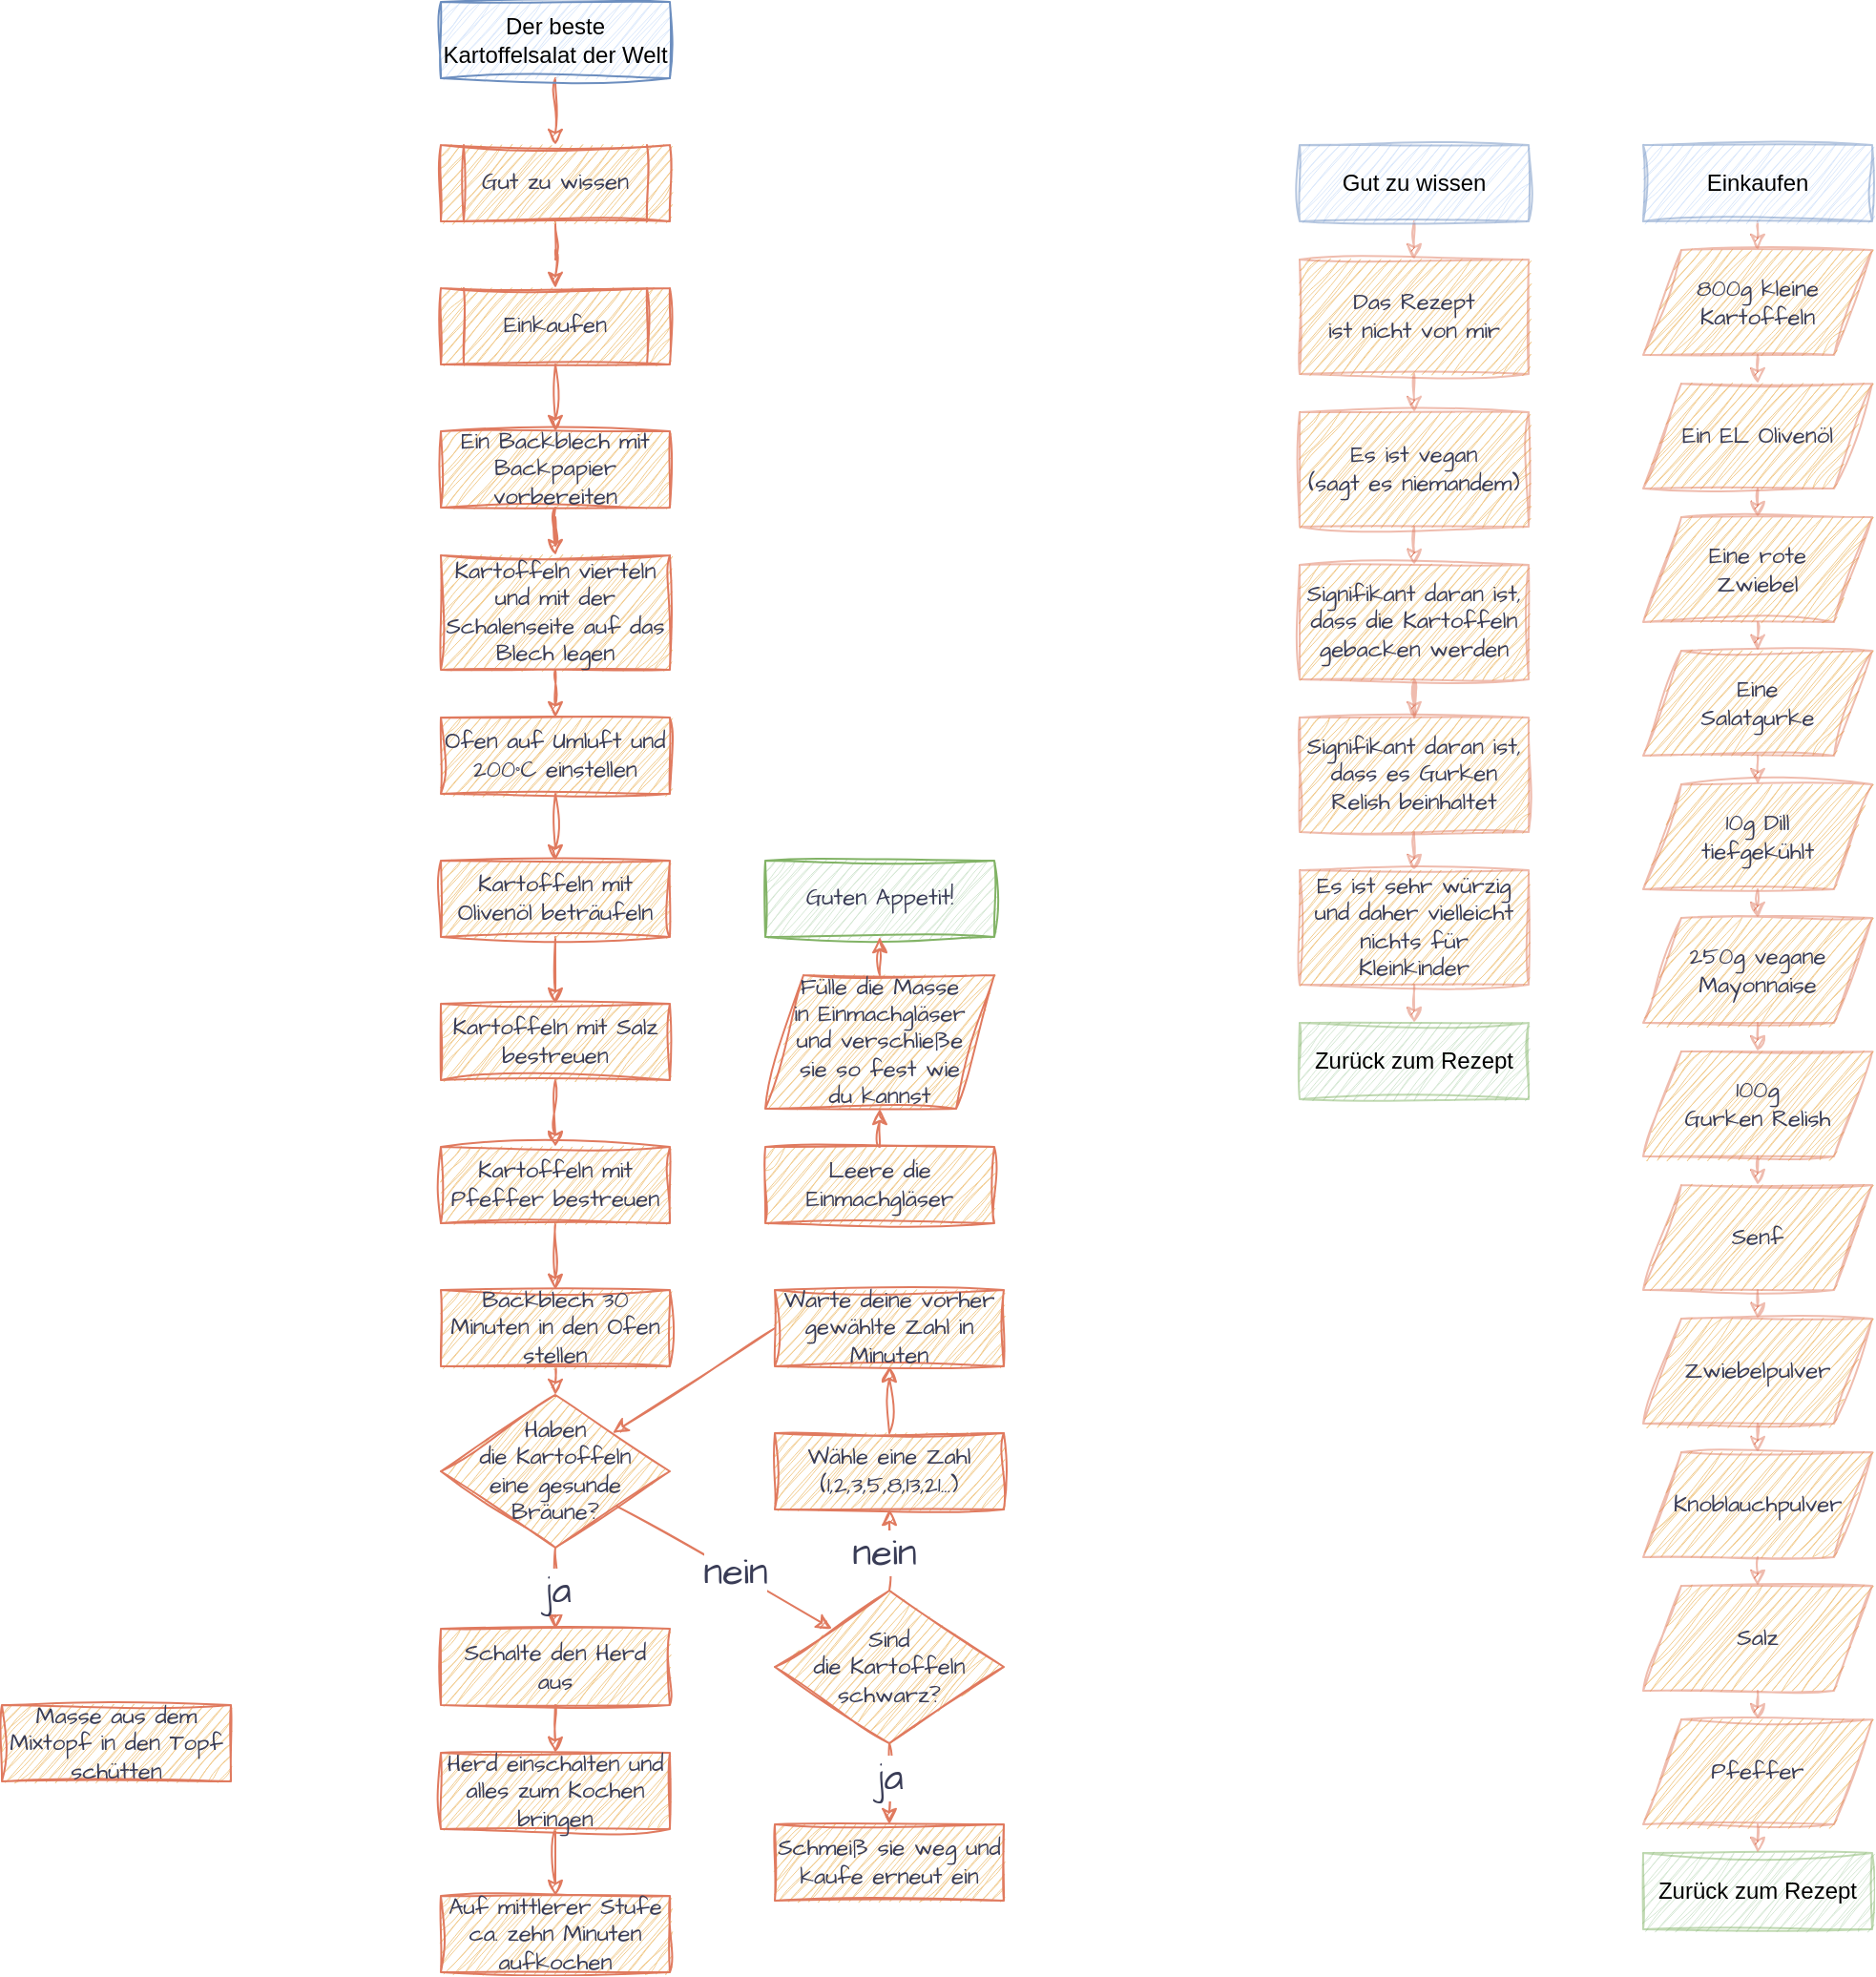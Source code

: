<mxfile version="24.4.8" type="github">
  <diagram id="C5RBs43oDa-KdzZeNtuy" name="Page-1">
    <mxGraphModel dx="2086" dy="643" grid="1" gridSize="10" guides="1" tooltips="1" connect="1" arrows="1" fold="1" page="1" pageScale="1" pageWidth="827" pageHeight="1169" math="0" shadow="0">
      <root>
        <mxCell id="WIyWlLk6GJQsqaUBKTNV-0" />
        <mxCell id="WIyWlLk6GJQsqaUBKTNV-1" parent="WIyWlLk6GJQsqaUBKTNV-0" />
        <mxCell id="4L0IjsL5w-Bih_GVUGfY-2" style="edgeStyle=orthogonalEdgeStyle;rounded=0;hachureGap=4;orthogonalLoop=1;jettySize=auto;html=1;exitX=0.5;exitY=1;exitDx=0;exitDy=0;entryX=0.5;entryY=0;entryDx=0;entryDy=0;strokeColor=#E07A5F;fontFamily=Architects Daughter;fontSource=https%3A%2F%2Ffonts.googleapis.com%2Fcss%3Ffamily%3DArchitects%2BDaughter;fontSize=16;fontColor=#393C56;fillColor=#F2CC8F;sketch=1;curveFitting=1;jiggle=2;" parent="WIyWlLk6GJQsqaUBKTNV-1" source="WIyWlLk6GJQsqaUBKTNV-3" target="4L0IjsL5w-Bih_GVUGfY-1" edge="1">
          <mxGeometry relative="1" as="geometry" />
        </mxCell>
        <mxCell id="WIyWlLk6GJQsqaUBKTNV-3" value="Der beste Kartoffelsalat der Welt" style="rounded=0;whiteSpace=wrap;html=1;fontSize=12;glass=0;strokeWidth=1;shadow=0;labelBackgroundColor=none;fillColor=#dae8fc;strokeColor=#6c8ebf;sketch=1;curveFitting=1;jiggle=2;" parent="WIyWlLk6GJQsqaUBKTNV-1" vertex="1">
          <mxGeometry x="50" y="50" width="120" height="40" as="geometry" />
        </mxCell>
        <mxCell id="4L0IjsL5w-Bih_GVUGfY-16" style="edgeStyle=orthogonalEdgeStyle;rounded=0;hachureGap=4;orthogonalLoop=1;jettySize=auto;html=1;exitX=0.5;exitY=1;exitDx=0;exitDy=0;strokeColor=#E07A5F;fontFamily=Architects Daughter;fontSource=https%3A%2F%2Ffonts.googleapis.com%2Fcss%3Ffamily%3DArchitects%2BDaughter;fontSize=16;fontColor=#393C56;fillColor=#F2CC8F;sketch=1;curveFitting=1;jiggle=2;" parent="WIyWlLk6GJQsqaUBKTNV-1" source="4L0IjsL5w-Bih_GVUGfY-1" target="4L0IjsL5w-Bih_GVUGfY-15" edge="1">
          <mxGeometry relative="1" as="geometry" />
        </mxCell>
        <mxCell id="4L0IjsL5w-Bih_GVUGfY-1" value="Gut zu wissen" style="shape=process;whiteSpace=wrap;html=1;backgroundOutline=1;hachureGap=4;strokeColor=#E07A5F;fontFamily=Architects Daughter;fontSource=https%3A%2F%2Ffonts.googleapis.com%2Fcss%3Ffamily%3DArchitects%2BDaughter;fontSize=12;fontColor=#393C56;fillColor=#F2CC8F;rounded=0;sketch=1;curveFitting=1;jiggle=2;" parent="WIyWlLk6GJQsqaUBKTNV-1" vertex="1">
          <mxGeometry x="50" y="125" width="120" height="40" as="geometry" />
        </mxCell>
        <mxCell id="4L0IjsL5w-Bih_GVUGfY-70" style="edgeStyle=orthogonalEdgeStyle;rounded=0;hachureGap=4;orthogonalLoop=1;jettySize=auto;html=1;exitX=0.5;exitY=1;exitDx=0;exitDy=0;strokeColor=#E07A5F;fontFamily=Architects Daughter;fontSource=https%3A%2F%2Ffonts.googleapis.com%2Fcss%3Ffamily%3DArchitects%2BDaughter;fontSize=16;fontColor=#393C56;fillColor=#F2CC8F;sketch=1;curveFitting=1;jiggle=2;" parent="WIyWlLk6GJQsqaUBKTNV-1" source="4L0IjsL5w-Bih_GVUGfY-3" target="4L0IjsL5w-Bih_GVUGfY-69" edge="1">
          <mxGeometry relative="1" as="geometry" />
        </mxCell>
        <mxCell id="4L0IjsL5w-Bih_GVUGfY-3" value="Ein Backblech mit Backpapier vorbereiten" style="rounded=0;whiteSpace=wrap;html=1;hachureGap=4;strokeColor=#E07A5F;fontFamily=Architects Daughter;fontSource=https%3A%2F%2Ffonts.googleapis.com%2Fcss%3Ffamily%3DArchitects%2BDaughter;fontSize=12;fontColor=#393C56;fillColor=#F2CC8F;sketch=1;curveFitting=1;jiggle=2;" parent="WIyWlLk6GJQsqaUBKTNV-1" vertex="1">
          <mxGeometry x="50" y="275" width="120" height="40" as="geometry" />
        </mxCell>
        <mxCell id="4L0IjsL5w-Bih_GVUGfY-8" style="edgeStyle=orthogonalEdgeStyle;rounded=0;hachureGap=4;orthogonalLoop=1;jettySize=auto;html=1;exitX=0.5;exitY=1;exitDx=0;exitDy=0;entryX=0.5;entryY=0;entryDx=0;entryDy=0;strokeColor=#E07A5F;fontFamily=Architects Daughter;fontSource=https%3A%2F%2Ffonts.googleapis.com%2Fcss%3Ffamily%3DArchitects%2BDaughter;fontSize=16;fontColor=#393C56;fillColor=#F2CC8F;sketch=1;curveFitting=1;jiggle=2;shadow=0;strokeOpacity=50;" parent="WIyWlLk6GJQsqaUBKTNV-1" source="4L0IjsL5w-Bih_GVUGfY-5" target="4L0IjsL5w-Bih_GVUGfY-7" edge="1">
          <mxGeometry relative="1" as="geometry" />
        </mxCell>
        <mxCell id="4L0IjsL5w-Bih_GVUGfY-5" value="Gut zu wissen" style="rounded=0;whiteSpace=wrap;html=1;fontSize=12;glass=0;strokeWidth=1;shadow=0;labelBackgroundColor=none;fillColor=#dae8fc;strokeColor=#6c8ebf;sketch=1;curveFitting=1;jiggle=2;strokeOpacity=50;" parent="WIyWlLk6GJQsqaUBKTNV-1" vertex="1">
          <mxGeometry x="500" y="125" width="120" height="40" as="geometry" />
        </mxCell>
        <mxCell id="4L0IjsL5w-Bih_GVUGfY-10" style="edgeStyle=orthogonalEdgeStyle;rounded=0;hachureGap=4;orthogonalLoop=1;jettySize=auto;html=1;exitX=0.5;exitY=1;exitDx=0;exitDy=0;entryX=0.5;entryY=0;entryDx=0;entryDy=0;strokeColor=#E07A5F;fontFamily=Architects Daughter;fontSource=https%3A%2F%2Ffonts.googleapis.com%2Fcss%3Ffamily%3DArchitects%2BDaughter;fontSize=16;fontColor=#393C56;fillColor=#F2CC8F;sketch=1;curveFitting=1;jiggle=2;shadow=0;strokeOpacity=50;" parent="WIyWlLk6GJQsqaUBKTNV-1" source="4L0IjsL5w-Bih_GVUGfY-7" target="4L0IjsL5w-Bih_GVUGfY-9" edge="1">
          <mxGeometry relative="1" as="geometry" />
        </mxCell>
        <mxCell id="4L0IjsL5w-Bih_GVUGfY-7" value="Das Rezept&lt;br&gt;ist nicht von mir" style="shape=label;fixedSize=1;hachureGap=4;strokeColor=#E07A5F;fontFamily=Architects Daughter;fontSource=https%3A%2F%2Ffonts.googleapis.com%2Fcss%3Ffamily%3DArchitects%2BDaughter;fontSize=12;fontColor=#393C56;fillColor=#F2CC8F;labelBorderColor=none;whiteSpace=wrap;html=1;labelBackgroundColor=none;rounded=0;sketch=1;curveFitting=1;jiggle=2;shadow=0;strokeOpacity=50;" parent="WIyWlLk6GJQsqaUBKTNV-1" vertex="1">
          <mxGeometry x="500" y="185" width="120" height="60" as="geometry" />
        </mxCell>
        <mxCell id="4L0IjsL5w-Bih_GVUGfY-12" style="edgeStyle=orthogonalEdgeStyle;rounded=0;hachureGap=4;orthogonalLoop=1;jettySize=auto;html=1;exitX=0.5;exitY=1;exitDx=0;exitDy=0;entryX=0.5;entryY=0;entryDx=0;entryDy=0;strokeColor=#E07A5F;fontFamily=Architects Daughter;fontSource=https%3A%2F%2Ffonts.googleapis.com%2Fcss%3Ffamily%3DArchitects%2BDaughter;fontSize=16;fontColor=#393C56;fillColor=#F2CC8F;sketch=1;curveFitting=1;jiggle=2;shadow=0;strokeOpacity=50;" parent="WIyWlLk6GJQsqaUBKTNV-1" source="4L0IjsL5w-Bih_GVUGfY-9" target="4L0IjsL5w-Bih_GVUGfY-11" edge="1">
          <mxGeometry relative="1" as="geometry" />
        </mxCell>
        <mxCell id="4L0IjsL5w-Bih_GVUGfY-9" value="Es ist vegan&lt;br&gt;(sagt es niemandem)" style="shape=label;fixedSize=1;hachureGap=4;strokeColor=#E07A5F;fontFamily=Architects Daughter;fontSource=https%3A%2F%2Ffonts.googleapis.com%2Fcss%3Ffamily%3DArchitects%2BDaughter;fontSize=12;fontColor=#393C56;fillColor=#F2CC8F;labelBorderColor=none;whiteSpace=wrap;html=1;labelBackgroundColor=none;rounded=0;sketch=1;curveFitting=1;jiggle=2;shadow=0;strokeOpacity=50;" parent="WIyWlLk6GJQsqaUBKTNV-1" vertex="1">
          <mxGeometry x="500" y="265" width="120" height="60" as="geometry" />
        </mxCell>
        <mxCell id="4L0IjsL5w-Bih_GVUGfY-21" style="edgeStyle=orthogonalEdgeStyle;rounded=0;hachureGap=4;orthogonalLoop=1;jettySize=auto;html=1;exitX=0.5;exitY=1;exitDx=0;exitDy=0;strokeColor=#E07A5F;fontFamily=Architects Daughter;fontSource=https%3A%2F%2Ffonts.googleapis.com%2Fcss%3Ffamily%3DArchitects%2BDaughter;fontSize=16;fontColor=#393C56;fillColor=#F2CC8F;sketch=1;curveFitting=1;jiggle=2;shadow=0;strokeOpacity=50;" parent="WIyWlLk6GJQsqaUBKTNV-1" source="4L0IjsL5w-Bih_GVUGfY-11" target="4L0IjsL5w-Bih_GVUGfY-20" edge="1">
          <mxGeometry relative="1" as="geometry" />
        </mxCell>
        <mxCell id="4L0IjsL5w-Bih_GVUGfY-11" value="Signifikant daran ist, dass die Kartoffeln gebacken werden" style="shape=label;fixedSize=1;hachureGap=4;strokeColor=#E07A5F;fontFamily=Architects Daughter;fontSource=https%3A%2F%2Ffonts.googleapis.com%2Fcss%3Ffamily%3DArchitects%2BDaughter;fontSize=12;fontColor=#393C56;fillColor=#F2CC8F;labelBorderColor=none;whiteSpace=wrap;html=1;labelBackgroundColor=none;rounded=0;sketch=1;curveFitting=1;jiggle=2;shadow=0;strokeOpacity=50;" parent="WIyWlLk6GJQsqaUBKTNV-1" vertex="1">
          <mxGeometry x="500" y="345" width="120" height="60" as="geometry" />
        </mxCell>
        <mxCell id="4L0IjsL5w-Bih_GVUGfY-13" value="Zurück zum Rezept" style="rounded=0;whiteSpace=wrap;html=1;fontSize=12;glass=0;strokeWidth=1;shadow=0;labelBackgroundColor=none;fillColor=#d5e8d4;strokeColor=#82b366;sketch=1;curveFitting=1;jiggle=2;strokeOpacity=50;" parent="WIyWlLk6GJQsqaUBKTNV-1" vertex="1">
          <mxGeometry x="500" y="585" width="120" height="40" as="geometry" />
        </mxCell>
        <mxCell id="4L0IjsL5w-Bih_GVUGfY-68" style="edgeStyle=orthogonalEdgeStyle;rounded=0;hachureGap=4;orthogonalLoop=1;jettySize=auto;html=1;exitX=0.5;exitY=1;exitDx=0;exitDy=0;entryX=0.5;entryY=0;entryDx=0;entryDy=0;strokeColor=#E07A5F;fontFamily=Architects Daughter;fontSource=https%3A%2F%2Ffonts.googleapis.com%2Fcss%3Ffamily%3DArchitects%2BDaughter;fontSize=16;fontColor=#393C56;fillColor=#F2CC8F;sketch=1;curveFitting=1;jiggle=2;" parent="WIyWlLk6GJQsqaUBKTNV-1" source="4L0IjsL5w-Bih_GVUGfY-15" target="4L0IjsL5w-Bih_GVUGfY-3" edge="1">
          <mxGeometry relative="1" as="geometry" />
        </mxCell>
        <mxCell id="4L0IjsL5w-Bih_GVUGfY-15" value="Einkaufen" style="shape=process;whiteSpace=wrap;html=1;backgroundOutline=1;hachureGap=4;strokeColor=#E07A5F;fontFamily=Architects Daughter;fontSource=https%3A%2F%2Ffonts.googleapis.com%2Fcss%3Ffamily%3DArchitects%2BDaughter;fontSize=12;fontColor=#393C56;fillColor=#F2CC8F;rounded=0;sketch=1;curveFitting=1;jiggle=2;" parent="WIyWlLk6GJQsqaUBKTNV-1" vertex="1">
          <mxGeometry x="50" y="200" width="120" height="40" as="geometry" />
        </mxCell>
        <mxCell id="4L0IjsL5w-Bih_GVUGfY-31" style="edgeStyle=orthogonalEdgeStyle;rounded=0;hachureGap=4;orthogonalLoop=1;jettySize=auto;html=1;exitX=0.5;exitY=1;exitDx=0;exitDy=0;entryX=0.5;entryY=0;entryDx=0;entryDy=0;strokeColor=#E07A5F;fontFamily=Architects Daughter;fontSource=https%3A%2F%2Ffonts.googleapis.com%2Fcss%3Ffamily%3DArchitects%2BDaughter;fontSize=16;fontColor=#393C56;fillColor=#F2CC8F;sketch=1;curveFitting=1;jiggle=2;strokeOpacity=50;" parent="WIyWlLk6GJQsqaUBKTNV-1" source="4L0IjsL5w-Bih_GVUGfY-17" target="4L0IjsL5w-Bih_GVUGfY-18" edge="1">
          <mxGeometry relative="1" as="geometry" />
        </mxCell>
        <mxCell id="4L0IjsL5w-Bih_GVUGfY-17" value="Einkaufen" style="rounded=0;whiteSpace=wrap;html=1;fontSize=12;glass=0;strokeWidth=1;shadow=0;labelBackgroundColor=none;fillColor=#dae8fc;strokeColor=#6c8ebf;sketch=1;curveFitting=1;jiggle=2;strokeOpacity=50;" parent="WIyWlLk6GJQsqaUBKTNV-1" vertex="1">
          <mxGeometry x="680" y="125" width="120" height="40" as="geometry" />
        </mxCell>
        <mxCell id="4L0IjsL5w-Bih_GVUGfY-32" style="edgeStyle=orthogonalEdgeStyle;rounded=0;hachureGap=4;orthogonalLoop=1;jettySize=auto;html=1;exitX=0.5;exitY=1;exitDx=0;exitDy=0;strokeColor=#E07A5F;fontFamily=Architects Daughter;fontSource=https%3A%2F%2Ffonts.googleapis.com%2Fcss%3Ffamily%3DArchitects%2BDaughter;fontSize=16;fontColor=#393C56;fillColor=#F2CC8F;sketch=1;curveFitting=1;jiggle=2;strokeOpacity=50;entryX=0.5;entryY=0;entryDx=0;entryDy=0;" parent="WIyWlLk6GJQsqaUBKTNV-1" source="4L0IjsL5w-Bih_GVUGfY-18" target="f4ZvMwfRTSCUIyHT1_3n-0" edge="1">
          <mxGeometry relative="1" as="geometry">
            <mxPoint x="740" y="255" as="targetPoint" />
          </mxGeometry>
        </mxCell>
        <mxCell id="4L0IjsL5w-Bih_GVUGfY-18" value="800g kleine Kartoffeln" style="shape=parallelogram;fixedSize=1;hachureGap=4;strokeColor=#E07A5F;fontFamily=Architects Daughter;fontSource=https%3A%2F%2Ffonts.googleapis.com%2Fcss%3Ffamily%3DArchitects%2BDaughter;fontSize=12;fontColor=#393C56;fillColor=#F2CC8F;labelBorderColor=none;whiteSpace=wrap;html=1;labelBackgroundColor=none;verticalAlign=middle;rounded=0;sketch=1;curveFitting=1;jiggle=2;strokeOpacity=50;perimeter=parallelogramPerimeter;align=center;" parent="WIyWlLk6GJQsqaUBKTNV-1" vertex="1">
          <mxGeometry x="680" y="180" width="120" height="55" as="geometry" />
        </mxCell>
        <mxCell id="4L0IjsL5w-Bih_GVUGfY-20" value="Signifikant daran ist, dass es Gurken Relish beinhaltet" style="shape=label;fixedSize=1;hachureGap=4;strokeColor=#E07A5F;fontFamily=Architects Daughter;fontSource=https%3A%2F%2Ffonts.googleapis.com%2Fcss%3Ffamily%3DArchitects%2BDaughter;fontSize=12;fontColor=#393C56;fillColor=#F2CC8F;labelBorderColor=none;whiteSpace=wrap;html=1;labelBackgroundColor=none;rounded=0;sketch=1;curveFitting=1;jiggle=2;shadow=0;strokeOpacity=50;" parent="WIyWlLk6GJQsqaUBKTNV-1" vertex="1">
          <mxGeometry x="500" y="425" width="120" height="60" as="geometry" />
        </mxCell>
        <mxCell id="4L0IjsL5w-Bih_GVUGfY-61" value="Zurück zum Rezept" style="rounded=0;whiteSpace=wrap;html=1;fontSize=12;glass=0;strokeWidth=1;shadow=0;labelBackgroundColor=none;fillColor=#d5e8d4;strokeColor=#82b366;sketch=1;curveFitting=1;jiggle=2;strokeOpacity=50;" parent="WIyWlLk6GJQsqaUBKTNV-1" vertex="1">
          <mxGeometry x="680" y="1020" width="120" height="40" as="geometry" />
        </mxCell>
        <mxCell id="4L0IjsL5w-Bih_GVUGfY-73" style="edgeStyle=orthogonalEdgeStyle;rounded=0;hachureGap=4;orthogonalLoop=1;jettySize=auto;html=1;exitX=0.5;exitY=1;exitDx=0;exitDy=0;entryX=0.5;entryY=0;entryDx=0;entryDy=0;strokeColor=#E07A5F;fontFamily=Architects Daughter;fontSource=https%3A%2F%2Ffonts.googleapis.com%2Fcss%3Ffamily%3DArchitects%2BDaughter;fontSize=16;fontColor=#393C56;fillColor=#F2CC8F;sketch=1;curveFitting=1;jiggle=2;" parent="WIyWlLk6GJQsqaUBKTNV-1" source="4L0IjsL5w-Bih_GVUGfY-69" target="4L0IjsL5w-Bih_GVUGfY-72" edge="1">
          <mxGeometry relative="1" as="geometry" />
        </mxCell>
        <mxCell id="4L0IjsL5w-Bih_GVUGfY-69" value="Kartoffeln vierteln und mit der Schalenseite auf das Blech legen" style="rounded=0;whiteSpace=wrap;html=1;hachureGap=4;strokeColor=#E07A5F;fontFamily=Architects Daughter;fontSource=https%3A%2F%2Ffonts.googleapis.com%2Fcss%3Ffamily%3DArchitects%2BDaughter;fontSize=12;fontColor=#393C56;fillColor=#F2CC8F;sketch=1;curveFitting=1;jiggle=2;" parent="WIyWlLk6GJQsqaUBKTNV-1" vertex="1">
          <mxGeometry x="50" y="340" width="120" height="60" as="geometry" />
        </mxCell>
        <mxCell id="4L0IjsL5w-Bih_GVUGfY-72" value="Ofen auf Umluft und 200°C einstellen" style="rounded=0;whiteSpace=wrap;html=1;hachureGap=4;strokeColor=#E07A5F;fontFamily=Architects Daughter;fontSource=https%3A%2F%2Ffonts.googleapis.com%2Fcss%3Ffamily%3DArchitects%2BDaughter;fontSize=12;fontColor=#393C56;fillColor=#F2CC8F;sketch=1;curveFitting=1;jiggle=2;" parent="WIyWlLk6GJQsqaUBKTNV-1" vertex="1">
          <mxGeometry x="50" y="425" width="120" height="40" as="geometry" />
        </mxCell>
        <mxCell id="4L0IjsL5w-Bih_GVUGfY-79" style="edgeStyle=orthogonalEdgeStyle;rounded=0;hachureGap=4;orthogonalLoop=1;jettySize=auto;html=1;exitX=0.5;exitY=1;exitDx=0;exitDy=0;entryX=0.5;entryY=0;entryDx=0;entryDy=0;strokeColor=#E07A5F;fontFamily=Architects Daughter;fontSource=https%3A%2F%2Ffonts.googleapis.com%2Fcss%3Ffamily%3DArchitects%2BDaughter;fontSize=16;fontColor=#393C56;fillColor=#F2CC8F;sketch=1;curveFitting=1;jiggle=2;" parent="WIyWlLk6GJQsqaUBKTNV-1" source="4L0IjsL5w-Bih_GVUGfY-76" target="4L0IjsL5w-Bih_GVUGfY-78" edge="1">
          <mxGeometry relative="1" as="geometry" />
        </mxCell>
        <mxCell id="4L0IjsL5w-Bih_GVUGfY-76" value="Kartoffeln mit Olivenöl beträufeln" style="rounded=0;whiteSpace=wrap;html=1;hachureGap=4;strokeColor=#E07A5F;fontFamily=Architects Daughter;fontSource=https%3A%2F%2Ffonts.googleapis.com%2Fcss%3Ffamily%3DArchitects%2BDaughter;fontSize=12;fontColor=#393C56;fillColor=#F2CC8F;sketch=1;curveFitting=1;jiggle=2;" parent="WIyWlLk6GJQsqaUBKTNV-1" vertex="1">
          <mxGeometry x="50" y="500" width="120" height="40" as="geometry" />
        </mxCell>
        <mxCell id="4L0IjsL5w-Bih_GVUGfY-81" style="edgeStyle=orthogonalEdgeStyle;rounded=0;hachureGap=4;orthogonalLoop=1;jettySize=auto;html=1;exitX=0.5;exitY=1;exitDx=0;exitDy=0;entryX=0.5;entryY=0;entryDx=0;entryDy=0;strokeColor=#E07A5F;fontFamily=Architects Daughter;fontSource=https%3A%2F%2Ffonts.googleapis.com%2Fcss%3Ffamily%3DArchitects%2BDaughter;fontSize=16;fontColor=#393C56;fillColor=#F2CC8F;sketch=1;curveFitting=1;jiggle=2;" parent="WIyWlLk6GJQsqaUBKTNV-1" source="4L0IjsL5w-Bih_GVUGfY-78" target="4L0IjsL5w-Bih_GVUGfY-80" edge="1">
          <mxGeometry relative="1" as="geometry" />
        </mxCell>
        <mxCell id="4L0IjsL5w-Bih_GVUGfY-78" value="Kartoffeln mit Salz bestreuen" style="rounded=0;whiteSpace=wrap;html=1;hachureGap=4;strokeColor=#E07A5F;fontFamily=Architects Daughter;fontSource=https%3A%2F%2Ffonts.googleapis.com%2Fcss%3Ffamily%3DArchitects%2BDaughter;fontSize=12;fontColor=#393C56;fillColor=#F2CC8F;sketch=1;curveFitting=1;jiggle=2;" parent="WIyWlLk6GJQsqaUBKTNV-1" vertex="1">
          <mxGeometry x="50" y="575" width="120" height="40" as="geometry" />
        </mxCell>
        <mxCell id="4L0IjsL5w-Bih_GVUGfY-83" style="edgeStyle=orthogonalEdgeStyle;rounded=0;hachureGap=4;orthogonalLoop=1;jettySize=auto;html=1;exitX=0.5;exitY=1;exitDx=0;exitDy=0;entryX=0.5;entryY=0;entryDx=0;entryDy=0;strokeColor=#E07A5F;fontFamily=Architects Daughter;fontSource=https%3A%2F%2Ffonts.googleapis.com%2Fcss%3Ffamily%3DArchitects%2BDaughter;fontSize=16;fontColor=#393C56;fillColor=#F2CC8F;sketch=1;curveFitting=1;jiggle=2;" parent="WIyWlLk6GJQsqaUBKTNV-1" source="4L0IjsL5w-Bih_GVUGfY-80" target="4L0IjsL5w-Bih_GVUGfY-82" edge="1">
          <mxGeometry relative="1" as="geometry" />
        </mxCell>
        <mxCell id="4L0IjsL5w-Bih_GVUGfY-80" value="Kartoffeln mit Pfeffer bestreuen" style="rounded=0;whiteSpace=wrap;html=1;hachureGap=4;strokeColor=#E07A5F;fontFamily=Architects Daughter;fontSource=https%3A%2F%2Ffonts.googleapis.com%2Fcss%3Ffamily%3DArchitects%2BDaughter;fontSize=12;fontColor=#393C56;fillColor=#F2CC8F;sketch=1;curveFitting=1;jiggle=2;" parent="WIyWlLk6GJQsqaUBKTNV-1" vertex="1">
          <mxGeometry x="50" y="650" width="120" height="40" as="geometry" />
        </mxCell>
        <mxCell id="KCncYj80p252mFMZNMBn-11" style="edgeStyle=orthogonalEdgeStyle;rounded=0;orthogonalLoop=1;jettySize=auto;html=1;exitX=0.5;exitY=1;exitDx=0;exitDy=0;hachureGap=4;entryX=0.5;entryY=0;entryDx=0;entryDy=0;strokeColor=#E07A5F;fontFamily=Architects Daughter;fontSource=https%3A%2F%2Ffonts.googleapis.com%2Fcss%3Ffamily%3DArchitects%2BDaughter;fontSize=16;fontColor=#393C56;fillColor=#F2CC8F;sketch=1;curveFitting=1;jiggle=2;" edge="1" parent="WIyWlLk6GJQsqaUBKTNV-1" source="4L0IjsL5w-Bih_GVUGfY-82" target="4L0IjsL5w-Bih_GVUGfY-100">
          <mxGeometry relative="1" as="geometry" />
        </mxCell>
        <mxCell id="4L0IjsL5w-Bih_GVUGfY-82" value="Backblech 30 Minuten in den Ofen stellen" style="rounded=0;whiteSpace=wrap;html=1;hachureGap=4;strokeColor=#E07A5F;fontFamily=Architects Daughter;fontSource=https%3A%2F%2Ffonts.googleapis.com%2Fcss%3Ffamily%3DArchitects%2BDaughter;fontSize=12;fontColor=#393C56;fillColor=#F2CC8F;sketch=1;curveFitting=1;jiggle=2;" parent="WIyWlLk6GJQsqaUBKTNV-1" vertex="1">
          <mxGeometry x="50" y="725" width="120" height="40" as="geometry" />
        </mxCell>
        <mxCell id="4L0IjsL5w-Bih_GVUGfY-86" value="Masse aus dem Mixtopf in den Topf schütten" style="rounded=0;whiteSpace=wrap;html=1;hachureGap=4;strokeColor=#E07A5F;fontFamily=Architects Daughter;fontSource=https%3A%2F%2Ffonts.googleapis.com%2Fcss%3Ffamily%3DArchitects%2BDaughter;fontSize=12;fontColor=#393C56;fillColor=#F2CC8F;sketch=1;curveFitting=1;jiggle=2;" parent="WIyWlLk6GJQsqaUBKTNV-1" vertex="1">
          <mxGeometry x="-180" y="942.5" width="120" height="40" as="geometry" />
        </mxCell>
        <mxCell id="4L0IjsL5w-Bih_GVUGfY-94" style="edgeStyle=orthogonalEdgeStyle;rounded=0;hachureGap=4;orthogonalLoop=1;jettySize=auto;html=1;exitX=0.5;exitY=1;exitDx=0;exitDy=0;entryX=0.5;entryY=0;entryDx=0;entryDy=0;strokeColor=#E07A5F;fontFamily=Architects Daughter;fontSource=https%3A%2F%2Ffonts.googleapis.com%2Fcss%3Ffamily%3DArchitects%2BDaughter;fontSize=16;fontColor=#393C56;fillColor=#F2CC8F;sketch=1;curveFitting=1;jiggle=2;" parent="WIyWlLk6GJQsqaUBKTNV-1" source="4L0IjsL5w-Bih_GVUGfY-88" target="4L0IjsL5w-Bih_GVUGfY-90" edge="1">
          <mxGeometry relative="1" as="geometry" />
        </mxCell>
        <mxCell id="4L0IjsL5w-Bih_GVUGfY-88" value="Herd einschalten und alles zum Kochen bringen" style="rounded=0;whiteSpace=wrap;html=1;hachureGap=4;strokeColor=#E07A5F;fontFamily=Architects Daughter;fontSource=https%3A%2F%2Ffonts.googleapis.com%2Fcss%3Ffamily%3DArchitects%2BDaughter;fontSize=12;fontColor=#393C56;fillColor=#F2CC8F;sketch=1;curveFitting=1;jiggle=2;" parent="WIyWlLk6GJQsqaUBKTNV-1" vertex="1">
          <mxGeometry x="50" y="967.5" width="120" height="40" as="geometry" />
        </mxCell>
        <mxCell id="4L0IjsL5w-Bih_GVUGfY-90" value="Auf mittlerer Stufe ca. zehn Minuten aufkochen" style="rounded=0;whiteSpace=wrap;html=1;hachureGap=4;strokeColor=#E07A5F;fontFamily=Architects Daughter;fontSource=https%3A%2F%2Ffonts.googleapis.com%2Fcss%3Ffamily%3DArchitects%2BDaughter;fontSize=12;fontColor=#393C56;fillColor=#F2CC8F;sketch=1;curveFitting=1;jiggle=2;" parent="WIyWlLk6GJQsqaUBKTNV-1" vertex="1">
          <mxGeometry x="50" y="1042.5" width="120" height="40" as="geometry" />
        </mxCell>
        <mxCell id="4L0IjsL5w-Bih_GVUGfY-103" value="f" style="edgeStyle=orthogonalEdgeStyle;rounded=0;hachureGap=4;orthogonalLoop=1;jettySize=auto;html=1;exitX=0.5;exitY=1;exitDx=0;exitDy=0;entryX=0.5;entryY=0;entryDx=0;entryDy=0;strokeColor=#E07A5F;fontFamily=Architects Daughter;fontSource=https%3A%2F%2Ffonts.googleapis.com%2Fcss%3Ffamily%3DArchitects%2BDaughter;fontSize=16;fontColor=#393C56;fillColor=#F2CC8F;sketch=1;curveFitting=1;jiggle=2;" parent="WIyWlLk6GJQsqaUBKTNV-1" source="4L0IjsL5w-Bih_GVUGfY-100" target="4L0IjsL5w-Bih_GVUGfY-101" edge="1">
          <mxGeometry relative="1" as="geometry" />
        </mxCell>
        <mxCell id="4L0IjsL5w-Bih_GVUGfY-104" value="ja" style="edgeLabel;html=1;align=center;verticalAlign=middle;resizable=0;points=[];fontSize=20;fontFamily=Architects Daughter;fontColor=#393C56;rounded=0;sketch=1;curveFitting=1;jiggle=2;" parent="4L0IjsL5w-Bih_GVUGfY-103" vertex="1" connectable="0">
          <mxGeometry x="0.009" y="1" relative="1" as="geometry">
            <mxPoint as="offset" />
          </mxGeometry>
        </mxCell>
        <mxCell id="4L0IjsL5w-Bih_GVUGfY-106" style="rounded=0;hachureGap=4;orthogonalLoop=1;jettySize=auto;html=1;strokeColor=#E07A5F;fontFamily=Architects Daughter;fontSource=https%3A%2F%2Ffonts.googleapis.com%2Fcss%3Ffamily%3DArchitects%2BDaughter;fontSize=16;fontColor=#393C56;fillColor=#F2CC8F;sketch=1;curveFitting=1;jiggle=2;entryX=0;entryY=0;entryDx=0;entryDy=0;" parent="WIyWlLk6GJQsqaUBKTNV-1" source="4L0IjsL5w-Bih_GVUGfY-100" target="4L0IjsL5w-Bih_GVUGfY-105" edge="1">
          <mxGeometry relative="1" as="geometry" />
        </mxCell>
        <mxCell id="4L0IjsL5w-Bih_GVUGfY-107" value="nein" style="edgeLabel;html=1;align=center;verticalAlign=middle;resizable=0;points=[];fontSize=20;fontFamily=Architects Daughter;fontColor=#393C56;rounded=0;sketch=1;curveFitting=1;jiggle=2;" parent="4L0IjsL5w-Bih_GVUGfY-106" vertex="1" connectable="0">
          <mxGeometry x="0.077" y="1" relative="1" as="geometry">
            <mxPoint as="offset" />
          </mxGeometry>
        </mxCell>
        <mxCell id="4L0IjsL5w-Bih_GVUGfY-100" value="Haben&lt;br&gt;die Kartoffeln&lt;br&gt;eine gesunde&lt;br&gt;Bräune?" style="rhombus;whiteSpace=wrap;html=1;hachureGap=4;strokeColor=#E07A5F;fontFamily=Architects Daughter;fontSource=https%3A%2F%2Ffonts.googleapis.com%2Fcss%3Ffamily%3DArchitects%2BDaughter;fontSize=12;fontColor=#393C56;fillColor=#F2CC8F;rounded=0;sketch=1;curveFitting=1;jiggle=2;" parent="WIyWlLk6GJQsqaUBKTNV-1" vertex="1">
          <mxGeometry x="50" y="780" width="120" height="80" as="geometry" />
        </mxCell>
        <mxCell id="KCncYj80p252mFMZNMBn-25" style="edgeStyle=orthogonalEdgeStyle;rounded=0;orthogonalLoop=1;jettySize=auto;html=1;exitX=0.5;exitY=1;exitDx=0;exitDy=0;entryX=0.5;entryY=0;entryDx=0;entryDy=0;hachureGap=4;strokeColor=#E07A5F;fontFamily=Architects Daughter;fontSource=https%3A%2F%2Ffonts.googleapis.com%2Fcss%3Ffamily%3DArchitects%2BDaughter;fontSize=16;fontColor=#393C56;fillColor=#F2CC8F;sketch=1;curveFitting=1;jiggle=2;" edge="1" parent="WIyWlLk6GJQsqaUBKTNV-1" source="4L0IjsL5w-Bih_GVUGfY-101" target="4L0IjsL5w-Bih_GVUGfY-88">
          <mxGeometry relative="1" as="geometry" />
        </mxCell>
        <mxCell id="4L0IjsL5w-Bih_GVUGfY-101" value="Schalte den Herd aus" style="whiteSpace=wrap;html=1;hachureGap=4;strokeColor=#E07A5F;fontFamily=Architects Daughter;fontSource=https%3A%2F%2Ffonts.googleapis.com%2Fcss%3Ffamily%3DArchitects%2BDaughter;fontSize=12;fontColor=#393C56;fillColor=#F2CC8F;rounded=0;sketch=1;curveFitting=1;jiggle=2;" parent="WIyWlLk6GJQsqaUBKTNV-1" vertex="1">
          <mxGeometry x="50" y="902.5" width="120" height="40" as="geometry" />
        </mxCell>
        <mxCell id="4L0IjsL5w-Bih_GVUGfY-112" style="edgeStyle=orthogonalEdgeStyle;rounded=0;hachureGap=4;orthogonalLoop=1;jettySize=auto;html=1;exitX=0.5;exitY=0;exitDx=0;exitDy=0;entryX=0.5;entryY=1;entryDx=0;entryDy=0;strokeColor=#E07A5F;fontFamily=Architects Daughter;fontSource=https%3A%2F%2Ffonts.googleapis.com%2Fcss%3Ffamily%3DArchitects%2BDaughter;fontSize=16;fontColor=#393C56;fillColor=#F2CC8F;sketch=1;curveFitting=1;jiggle=2;" parent="WIyWlLk6GJQsqaUBKTNV-1" source="4L0IjsL5w-Bih_GVUGfY-105" target="KCncYj80p252mFMZNMBn-12" edge="1">
          <mxGeometry relative="1" as="geometry" />
        </mxCell>
        <mxCell id="KCncYj80p252mFMZNMBn-17" value="&lt;span style=&quot;color: rgb(57, 60, 86); font-family: &amp;quot;Architects Daughter&amp;quot;; font-size: 20px;&quot;&gt;nein&lt;/span&gt;" style="edgeLabel;html=1;align=center;verticalAlign=middle;resizable=0;points=[];" vertex="1" connectable="0" parent="4L0IjsL5w-Bih_GVUGfY-112">
          <mxGeometry x="-0.013" y="3" relative="1" as="geometry">
            <mxPoint as="offset" />
          </mxGeometry>
        </mxCell>
        <mxCell id="4L0IjsL5w-Bih_GVUGfY-105" value="Sind&lt;br&gt;die Kartoffeln&lt;br&gt;schwarz?" style="rounded=0;whiteSpace=wrap;html=1;hachureGap=4;strokeColor=#E07A5F;fontFamily=Architects Daughter;fontSource=https%3A%2F%2Ffonts.googleapis.com%2Fcss%3Ffamily%3DArchitects%2BDaughter;fontSize=12;fontColor=#393C56;fillColor=#F2CC8F;sketch=1;curveFitting=1;jiggle=2;shape=rhombus;perimeter=rhombusPerimeter;" parent="WIyWlLk6GJQsqaUBKTNV-1" vertex="1">
          <mxGeometry x="225" y="882.5" width="120" height="80" as="geometry" />
        </mxCell>
        <mxCell id="4L0IjsL5w-Bih_GVUGfY-113" style="rounded=0;hachureGap=4;orthogonalLoop=1;jettySize=auto;html=1;exitX=0;exitY=0.5;exitDx=0;exitDy=0;entryX=1;entryY=0;entryDx=0;entryDy=0;strokeColor=#E07A5F;fontFamily=Architects Daughter;fontSource=https%3A%2F%2Ffonts.googleapis.com%2Fcss%3Ffamily%3DArchitects%2BDaughter;fontSize=16;fontColor=#393C56;fillColor=#F2CC8F;sketch=1;curveFitting=1;jiggle=2;" parent="WIyWlLk6GJQsqaUBKTNV-1" source="4L0IjsL5w-Bih_GVUGfY-111" target="4L0IjsL5w-Bih_GVUGfY-100" edge="1">
          <mxGeometry relative="1" as="geometry" />
        </mxCell>
        <mxCell id="4L0IjsL5w-Bih_GVUGfY-111" value="Warte deine vorher gewählte Zahl in Minuten" style="rounded=0;whiteSpace=wrap;html=1;hachureGap=4;strokeColor=#E07A5F;fontFamily=Architects Daughter;fontSource=https%3A%2F%2Ffonts.googleapis.com%2Fcss%3Ffamily%3DArchitects%2BDaughter;fontSize=12;fontColor=#393C56;fillColor=#F2CC8F;sketch=1;curveFitting=1;jiggle=2;" parent="WIyWlLk6GJQsqaUBKTNV-1" vertex="1">
          <mxGeometry x="225" y="725" width="120" height="40" as="geometry" />
        </mxCell>
        <mxCell id="4L0IjsL5w-Bih_GVUGfY-118" style="edgeStyle=orthogonalEdgeStyle;rounded=0;hachureGap=4;orthogonalLoop=1;jettySize=auto;html=1;exitX=0.5;exitY=0;exitDx=0;exitDy=0;entryX=0.5;entryY=1;entryDx=0;entryDy=0;strokeColor=#E07A5F;fontFamily=Architects Daughter;fontSource=https%3A%2F%2Ffonts.googleapis.com%2Fcss%3Ffamily%3DArchitects%2BDaughter;fontSize=16;fontColor=#393C56;fillColor=#F2CC8F;sketch=1;curveFitting=1;jiggle=2;" parent="WIyWlLk6GJQsqaUBKTNV-1" source="4L0IjsL5w-Bih_GVUGfY-114" target="9QeikRfn0r4M_8NBO6J8-3" edge="1">
          <mxGeometry relative="1" as="geometry" />
        </mxCell>
        <mxCell id="4L0IjsL5w-Bih_GVUGfY-114" value="Leere die Einmachgläser" style="rounded=0;whiteSpace=wrap;html=1;hachureGap=4;strokeColor=#E07A5F;fontFamily=Architects Daughter;fontSource=https%3A%2F%2Ffonts.googleapis.com%2Fcss%3Ffamily%3DArchitects%2BDaughter;fontSize=12;fontColor=#393C56;fillColor=#F2CC8F;sketch=1;curveFitting=1;jiggle=2;" parent="WIyWlLk6GJQsqaUBKTNV-1" vertex="1">
          <mxGeometry x="220" y="650" width="120" height="40" as="geometry" />
        </mxCell>
        <mxCell id="4L0IjsL5w-Bih_GVUGfY-117" value="Guten Appetit!" style="rounded=0;whiteSpace=wrap;html=1;fontSize=12;glass=0;strokeWidth=1;shadow=0;labelBackgroundColor=none;fillColor=#d5e8d4;strokeColor=#82b366;hachureGap=4;fontFamily=Architects Daughter;fontSource=https%3A%2F%2Ffonts.googleapis.com%2Fcss%3Ffamily%3DArchitects%2BDaughter;fontColor=#393C56;sketch=1;curveFitting=1;jiggle=2;" parent="WIyWlLk6GJQsqaUBKTNV-1" vertex="1">
          <mxGeometry x="220" y="500" width="120" height="40" as="geometry" />
        </mxCell>
        <mxCell id="9QeikRfn0r4M_8NBO6J8-0" style="edgeStyle=orthogonalEdgeStyle;rounded=0;hachureGap=4;orthogonalLoop=1;jettySize=auto;html=1;exitX=0.5;exitY=1;exitDx=0;exitDy=0;entryX=0.5;entryY=0;entryDx=0;entryDy=0;strokeColor=#E07A5F;fontFamily=Architects Daughter;fontSource=https%3A%2F%2Ffonts.googleapis.com%2Fcss%3Ffamily%3DArchitects%2BDaughter;fontSize=16;fontColor=#393C56;fillColor=#F2CC8F;sketch=1;curveFitting=1;jiggle=2;" parent="WIyWlLk6GJQsqaUBKTNV-1" source="4L0IjsL5w-Bih_GVUGfY-72" target="4L0IjsL5w-Bih_GVUGfY-76" edge="1">
          <mxGeometry relative="1" as="geometry">
            <mxPoint x="190" y="520" as="sourcePoint" />
            <mxPoint x="190" y="555" as="targetPoint" />
          </mxGeometry>
        </mxCell>
        <mxCell id="9QeikRfn0r4M_8NBO6J8-5" style="edgeStyle=orthogonalEdgeStyle;rounded=0;sketch=1;hachureGap=4;jiggle=2;curveFitting=1;orthogonalLoop=1;jettySize=auto;html=1;exitX=0.5;exitY=0;exitDx=0;exitDy=0;entryX=0.5;entryY=1;entryDx=0;entryDy=0;fontFamily=Architects Daughter;fontSource=https%3A%2F%2Ffonts.googleapis.com%2Fcss%3Ffamily%3DArchitects%2BDaughter;fontSize=16;strokeColor=#E07A5F;fontColor=#393C56;fillColor=#F2CC8F;" parent="WIyWlLk6GJQsqaUBKTNV-1" source="9QeikRfn0r4M_8NBO6J8-3" target="4L0IjsL5w-Bih_GVUGfY-117" edge="1">
          <mxGeometry relative="1" as="geometry">
            <mxPoint x="280" y="540" as="targetPoint" />
          </mxGeometry>
        </mxCell>
        <mxCell id="9QeikRfn0r4M_8NBO6J8-3" value="Fülle die Masse&lt;br&gt;in Einmachgläser&lt;br&gt;und verschließe&lt;br&gt;sie so fest wie&lt;div&gt;du kannst&lt;/div&gt;" style="rounded=0;whiteSpace=wrap;html=1;hachureGap=4;strokeColor=#E07A5F;fontFamily=Architects Daughter;fontSource=https%3A%2F%2Ffonts.googleapis.com%2Fcss%3Ffamily%3DArchitects%2BDaughter;fontSize=12;fontColor=#393C56;fillColor=#F2CC8F;sketch=1;curveFitting=1;jiggle=2;shape=parallelogram;perimeter=parallelogramPerimeter;fixedSize=1;labelBorderColor=none;labelBackgroundColor=none;" parent="WIyWlLk6GJQsqaUBKTNV-1" vertex="1">
          <mxGeometry x="220" y="560" width="120" height="70" as="geometry" />
        </mxCell>
        <mxCell id="f4ZvMwfRTSCUIyHT1_3n-2" style="edgeStyle=orthogonalEdgeStyle;rounded=0;orthogonalLoop=1;jettySize=auto;html=1;exitX=0.5;exitY=1;exitDx=0;exitDy=0;entryX=0.5;entryY=0;entryDx=0;entryDy=0;hachureGap=4;strokeColor=#E07A5F;fontFamily=Architects Daughter;fontSource=https%3A%2F%2Ffonts.googleapis.com%2Fcss%3Ffamily%3DArchitects%2BDaughter;fontSize=16;fontColor=#393C56;fillColor=#F2CC8F;sketch=1;curveFitting=1;jiggle=2;strokeOpacity=50;" parent="WIyWlLk6GJQsqaUBKTNV-1" source="f4ZvMwfRTSCUIyHT1_3n-0" target="f4ZvMwfRTSCUIyHT1_3n-1" edge="1">
          <mxGeometry relative="1" as="geometry" />
        </mxCell>
        <mxCell id="f4ZvMwfRTSCUIyHT1_3n-0" value="Ein EL Olivenöl" style="shape=parallelogram;fixedSize=1;hachureGap=4;strokeColor=#E07A5F;fontFamily=Architects Daughter;fontSource=https%3A%2F%2Ffonts.googleapis.com%2Fcss%3Ffamily%3DArchitects%2BDaughter;fontSize=12;fontColor=#393C56;fillColor=#F2CC8F;labelBorderColor=none;whiteSpace=wrap;html=1;labelBackgroundColor=none;verticalAlign=middle;rounded=0;sketch=1;curveFitting=1;jiggle=2;strokeOpacity=50;perimeter=parallelogramPerimeter;align=center;" parent="WIyWlLk6GJQsqaUBKTNV-1" vertex="1">
          <mxGeometry x="680" y="250" width="120" height="55" as="geometry" />
        </mxCell>
        <mxCell id="f4ZvMwfRTSCUIyHT1_3n-1" value="Eine rote&lt;br&gt;Zwiebel" style="shape=parallelogram;fixedSize=1;hachureGap=4;strokeColor=#E07A5F;fontFamily=Architects Daughter;fontSource=https%3A%2F%2Ffonts.googleapis.com%2Fcss%3Ffamily%3DArchitects%2BDaughter;fontSize=12;fontColor=#393C56;fillColor=#F2CC8F;labelBorderColor=none;whiteSpace=wrap;html=1;labelBackgroundColor=none;verticalAlign=middle;rounded=0;sketch=1;curveFitting=1;jiggle=2;strokeOpacity=50;perimeter=parallelogramPerimeter;align=center;" parent="WIyWlLk6GJQsqaUBKTNV-1" vertex="1">
          <mxGeometry x="680" y="320" width="120" height="55" as="geometry" />
        </mxCell>
        <mxCell id="f4ZvMwfRTSCUIyHT1_3n-3" style="edgeStyle=orthogonalEdgeStyle;rounded=0;orthogonalLoop=1;jettySize=auto;html=1;exitX=0.5;exitY=1;exitDx=0;exitDy=0;entryX=0.5;entryY=0;entryDx=0;entryDy=0;hachureGap=4;strokeColor=#E07A5F;fontFamily=Architects Daughter;fontSource=https%3A%2F%2Ffonts.googleapis.com%2Fcss%3Ffamily%3DArchitects%2BDaughter;fontSize=16;fontColor=#393C56;fillColor=#F2CC8F;sketch=1;curveFitting=1;jiggle=2;strokeOpacity=50;" parent="WIyWlLk6GJQsqaUBKTNV-1" source="f4ZvMwfRTSCUIyHT1_3n-1" target="f4ZvMwfRTSCUIyHT1_3n-4" edge="1">
          <mxGeometry relative="1" as="geometry">
            <mxPoint x="740" y="375" as="sourcePoint" />
          </mxGeometry>
        </mxCell>
        <mxCell id="f4ZvMwfRTSCUIyHT1_3n-4" value="Eine&lt;br&gt;&lt;div&gt;Salatgurke&lt;/div&gt;" style="shape=parallelogram;fixedSize=1;hachureGap=4;strokeColor=#E07A5F;fontFamily=Architects Daughter;fontSource=https%3A%2F%2Ffonts.googleapis.com%2Fcss%3Ffamily%3DArchitects%2BDaughter;fontSize=12;fontColor=#393C56;fillColor=#F2CC8F;labelBorderColor=none;whiteSpace=wrap;html=1;labelBackgroundColor=none;verticalAlign=middle;rounded=0;sketch=1;curveFitting=1;jiggle=2;strokeOpacity=50;perimeter=parallelogramPerimeter;align=center;" parent="WIyWlLk6GJQsqaUBKTNV-1" vertex="1">
          <mxGeometry x="680" y="390" width="120" height="55" as="geometry" />
        </mxCell>
        <mxCell id="f4ZvMwfRTSCUIyHT1_3n-7" style="edgeStyle=orthogonalEdgeStyle;rounded=0;orthogonalLoop=1;jettySize=auto;html=1;exitX=0.5;exitY=1;exitDx=0;exitDy=0;entryX=0.5;entryY=0;entryDx=0;entryDy=0;hachureGap=4;strokeColor=#E07A5F;fontFamily=Architects Daughter;fontSource=https%3A%2F%2Ffonts.googleapis.com%2Fcss%3Ffamily%3DArchitects%2BDaughter;fontSize=16;fontColor=#393C56;fillColor=#F2CC8F;sketch=1;curveFitting=1;jiggle=2;strokeOpacity=50;" parent="WIyWlLk6GJQsqaUBKTNV-1" source="f4ZvMwfRTSCUIyHT1_3n-4" target="f4ZvMwfRTSCUIyHT1_3n-8" edge="1">
          <mxGeometry relative="1" as="geometry">
            <mxPoint x="740" y="445" as="sourcePoint" />
          </mxGeometry>
        </mxCell>
        <mxCell id="f4ZvMwfRTSCUIyHT1_3n-8" value="10g Dill&lt;br&gt;tiefgekühlt" style="shape=parallelogram;fixedSize=1;hachureGap=4;strokeColor=#E07A5F;fontFamily=Architects Daughter;fontSource=https%3A%2F%2Ffonts.googleapis.com%2Fcss%3Ffamily%3DArchitects%2BDaughter;fontSize=12;fontColor=#393C56;fillColor=#F2CC8F;labelBorderColor=none;whiteSpace=wrap;html=1;labelBackgroundColor=none;verticalAlign=middle;rounded=0;sketch=1;curveFitting=1;jiggle=2;strokeOpacity=50;perimeter=parallelogramPerimeter;align=center;" parent="WIyWlLk6GJQsqaUBKTNV-1" vertex="1">
          <mxGeometry x="680" y="460" width="120" height="55" as="geometry" />
        </mxCell>
        <mxCell id="f4ZvMwfRTSCUIyHT1_3n-9" style="edgeStyle=orthogonalEdgeStyle;rounded=0;orthogonalLoop=1;jettySize=auto;html=1;exitX=0.5;exitY=1;exitDx=0;exitDy=0;entryX=0.5;entryY=0;entryDx=0;entryDy=0;hachureGap=4;strokeColor=#E07A5F;fontFamily=Architects Daughter;fontSource=https%3A%2F%2Ffonts.googleapis.com%2Fcss%3Ffamily%3DArchitects%2BDaughter;fontSize=16;fontColor=#393C56;fillColor=#F2CC8F;sketch=1;curveFitting=1;jiggle=2;strokeOpacity=50;" parent="WIyWlLk6GJQsqaUBKTNV-1" source="f4ZvMwfRTSCUIyHT1_3n-8" target="f4ZvMwfRTSCUIyHT1_3n-10" edge="1">
          <mxGeometry relative="1" as="geometry">
            <mxPoint x="740" y="515" as="sourcePoint" />
          </mxGeometry>
        </mxCell>
        <mxCell id="f4ZvMwfRTSCUIyHT1_3n-10" value="250g vegane&lt;br&gt;Mayonnaise" style="shape=parallelogram;fixedSize=1;hachureGap=4;strokeColor=#E07A5F;fontFamily=Architects Daughter;fontSource=https%3A%2F%2Ffonts.googleapis.com%2Fcss%3Ffamily%3DArchitects%2BDaughter;fontSize=12;fontColor=#393C56;fillColor=#F2CC8F;labelBorderColor=none;whiteSpace=wrap;html=1;labelBackgroundColor=none;verticalAlign=middle;rounded=0;sketch=1;curveFitting=1;jiggle=2;strokeOpacity=50;perimeter=parallelogramPerimeter;align=center;" parent="WIyWlLk6GJQsqaUBKTNV-1" vertex="1">
          <mxGeometry x="680" y="530" width="120" height="55" as="geometry" />
        </mxCell>
        <mxCell id="f4ZvMwfRTSCUIyHT1_3n-11" style="edgeStyle=orthogonalEdgeStyle;rounded=0;orthogonalLoop=1;jettySize=auto;html=1;exitX=0.5;exitY=1;exitDx=0;exitDy=0;entryX=0.5;entryY=0;entryDx=0;entryDy=0;hachureGap=4;strokeColor=#E07A5F;fontFamily=Architects Daughter;fontSource=https%3A%2F%2Ffonts.googleapis.com%2Fcss%3Ffamily%3DArchitects%2BDaughter;fontSize=16;fontColor=#393C56;fillColor=#F2CC8F;sketch=1;curveFitting=1;jiggle=2;strokeOpacity=50;" parent="WIyWlLk6GJQsqaUBKTNV-1" source="f4ZvMwfRTSCUIyHT1_3n-10" target="f4ZvMwfRTSCUIyHT1_3n-12" edge="1">
          <mxGeometry relative="1" as="geometry">
            <mxPoint x="740" y="585" as="sourcePoint" />
          </mxGeometry>
        </mxCell>
        <mxCell id="f4ZvMwfRTSCUIyHT1_3n-12" value="100g&lt;br&gt;Gurken Relish" style="shape=parallelogram;fixedSize=1;hachureGap=4;strokeColor=#E07A5F;fontFamily=Architects Daughter;fontSource=https%3A%2F%2Ffonts.googleapis.com%2Fcss%3Ffamily%3DArchitects%2BDaughter;fontSize=12;fontColor=#393C56;fillColor=#F2CC8F;labelBorderColor=none;whiteSpace=wrap;html=1;labelBackgroundColor=none;verticalAlign=middle;rounded=0;sketch=1;curveFitting=1;jiggle=2;strokeOpacity=50;perimeter=parallelogramPerimeter;align=center;" parent="WIyWlLk6GJQsqaUBKTNV-1" vertex="1">
          <mxGeometry x="680" y="600" width="120" height="55" as="geometry" />
        </mxCell>
        <mxCell id="f4ZvMwfRTSCUIyHT1_3n-15" style="edgeStyle=orthogonalEdgeStyle;rounded=0;orthogonalLoop=1;jettySize=auto;html=1;entryX=0.5;entryY=0;entryDx=0;entryDy=0;hachureGap=4;strokeColor=#E07A5F;fontFamily=Architects Daughter;fontSource=https%3A%2F%2Ffonts.googleapis.com%2Fcss%3Ffamily%3DArchitects%2BDaughter;fontSize=16;fontColor=#393C56;fillColor=#F2CC8F;sketch=1;curveFitting=1;jiggle=2;strokeOpacity=50;exitX=0.5;exitY=1;exitDx=0;exitDy=0;" parent="WIyWlLk6GJQsqaUBKTNV-1" source="f4ZvMwfRTSCUIyHT1_3n-12" target="f4ZvMwfRTSCUIyHT1_3n-16" edge="1">
          <mxGeometry relative="1" as="geometry">
            <mxPoint x="850" y="655" as="sourcePoint" />
          </mxGeometry>
        </mxCell>
        <mxCell id="f4ZvMwfRTSCUIyHT1_3n-16" value="Senf" style="shape=parallelogram;fixedSize=1;hachureGap=4;strokeColor=#E07A5F;fontFamily=Architects Daughter;fontSource=https%3A%2F%2Ffonts.googleapis.com%2Fcss%3Ffamily%3DArchitects%2BDaughter;fontSize=12;fontColor=#393C56;fillColor=#F2CC8F;labelBorderColor=none;whiteSpace=wrap;html=1;labelBackgroundColor=none;verticalAlign=middle;rounded=0;sketch=1;curveFitting=1;jiggle=2;strokeOpacity=50;perimeter=parallelogramPerimeter;align=center;" parent="WIyWlLk6GJQsqaUBKTNV-1" vertex="1">
          <mxGeometry x="680.01" y="670" width="120" height="55" as="geometry" />
        </mxCell>
        <mxCell id="f4ZvMwfRTSCUIyHT1_3n-19" style="edgeStyle=orthogonalEdgeStyle;rounded=0;orthogonalLoop=1;jettySize=auto;html=1;entryX=0.5;entryY=0;entryDx=0;entryDy=0;hachureGap=4;strokeColor=#E07A5F;fontFamily=Architects Daughter;fontSource=https%3A%2F%2Ffonts.googleapis.com%2Fcss%3Ffamily%3DArchitects%2BDaughter;fontSize=16;fontColor=#393C56;fillColor=#F2CC8F;sketch=1;curveFitting=1;jiggle=2;strokeOpacity=50;exitX=0.5;exitY=1;exitDx=0;exitDy=0;" parent="WIyWlLk6GJQsqaUBKTNV-1" source="f4ZvMwfRTSCUIyHT1_3n-16" target="f4ZvMwfRTSCUIyHT1_3n-20" edge="1">
          <mxGeometry relative="1" as="geometry">
            <mxPoint x="740" y="725" as="sourcePoint" />
          </mxGeometry>
        </mxCell>
        <mxCell id="f4ZvMwfRTSCUIyHT1_3n-20" value="Zwiebelpulver" style="shape=parallelogram;fixedSize=1;hachureGap=4;strokeColor=#E07A5F;fontFamily=Architects Daughter;fontSource=https%3A%2F%2Ffonts.googleapis.com%2Fcss%3Ffamily%3DArchitects%2BDaughter;fontSize=12;fontColor=#393C56;fillColor=#F2CC8F;labelBorderColor=none;whiteSpace=wrap;html=1;labelBackgroundColor=none;verticalAlign=middle;rounded=0;sketch=1;curveFitting=1;jiggle=2;strokeOpacity=50;perimeter=parallelogramPerimeter;align=center;" parent="WIyWlLk6GJQsqaUBKTNV-1" vertex="1">
          <mxGeometry x="680" y="740" width="120" height="55" as="geometry" />
        </mxCell>
        <mxCell id="f4ZvMwfRTSCUIyHT1_3n-23" style="edgeStyle=orthogonalEdgeStyle;rounded=0;hachureGap=4;orthogonalLoop=1;jettySize=auto;html=1;exitX=0.5;exitY=1;exitDx=0;exitDy=0;strokeColor=#E07A5F;fontFamily=Architects Daughter;fontSource=https%3A%2F%2Ffonts.googleapis.com%2Fcss%3Ffamily%3DArchitects%2BDaughter;fontSize=16;fontColor=#393C56;fillColor=#F2CC8F;sketch=1;curveFitting=1;jiggle=2;shadow=0;strokeOpacity=50;entryX=0.5;entryY=0;entryDx=0;entryDy=0;" parent="WIyWlLk6GJQsqaUBKTNV-1" source="4L0IjsL5w-Bih_GVUGfY-20" target="f4ZvMwfRTSCUIyHT1_3n-24" edge="1">
          <mxGeometry relative="1" as="geometry">
            <mxPoint x="560" y="485" as="sourcePoint" />
          </mxGeometry>
        </mxCell>
        <mxCell id="f4ZvMwfRTSCUIyHT1_3n-24" value="Es ist sehr würzig und daher vielleicht nichts für Kleinkinder" style="shape=label;fixedSize=1;hachureGap=4;strokeColor=#E07A5F;fontFamily=Architects Daughter;fontSource=https%3A%2F%2Ffonts.googleapis.com%2Fcss%3Ffamily%3DArchitects%2BDaughter;fontSize=12;fontColor=#393C56;fillColor=#F2CC8F;labelBorderColor=none;whiteSpace=wrap;html=1;labelBackgroundColor=none;rounded=0;sketch=1;curveFitting=1;jiggle=2;shadow=0;strokeOpacity=50;" parent="WIyWlLk6GJQsqaUBKTNV-1" vertex="1">
          <mxGeometry x="500" y="505" width="120" height="60" as="geometry" />
        </mxCell>
        <mxCell id="f4ZvMwfRTSCUIyHT1_3n-25" style="edgeStyle=orthogonalEdgeStyle;rounded=0;hachureGap=4;orthogonalLoop=1;jettySize=auto;html=1;exitX=0.5;exitY=1;exitDx=0;exitDy=0;strokeColor=#E07A5F;fontFamily=Architects Daughter;fontSource=https%3A%2F%2Ffonts.googleapis.com%2Fcss%3Ffamily%3DArchitects%2BDaughter;fontSize=16;fontColor=#393C56;fillColor=#F2CC8F;sketch=1;curveFitting=1;jiggle=2;shadow=0;strokeOpacity=50;entryX=0.5;entryY=0;entryDx=0;entryDy=0;" parent="WIyWlLk6GJQsqaUBKTNV-1" source="f4ZvMwfRTSCUIyHT1_3n-24" target="4L0IjsL5w-Bih_GVUGfY-13" edge="1">
          <mxGeometry relative="1" as="geometry">
            <mxPoint x="559.8" y="565" as="sourcePoint" />
            <mxPoint x="559.8" y="585" as="targetPoint" />
          </mxGeometry>
        </mxCell>
        <mxCell id="KCncYj80p252mFMZNMBn-0" style="edgeStyle=orthogonalEdgeStyle;rounded=0;orthogonalLoop=1;jettySize=auto;html=1;entryX=0.5;entryY=0;entryDx=0;entryDy=0;hachureGap=4;strokeColor=#E07A5F;fontFamily=Architects Daughter;fontSource=https%3A%2F%2Ffonts.googleapis.com%2Fcss%3Ffamily%3DArchitects%2BDaughter;fontSize=16;fontColor=#393C56;fillColor=#F2CC8F;sketch=1;curveFitting=1;jiggle=2;strokeOpacity=50;exitX=0.5;exitY=1;exitDx=0;exitDy=0;" edge="1" parent="WIyWlLk6GJQsqaUBKTNV-1" target="KCncYj80p252mFMZNMBn-1" source="f4ZvMwfRTSCUIyHT1_3n-20">
          <mxGeometry relative="1" as="geometry">
            <mxPoint x="740" y="795" as="sourcePoint" />
          </mxGeometry>
        </mxCell>
        <mxCell id="KCncYj80p252mFMZNMBn-1" value="Knoblauchpulver" style="shape=parallelogram;fixedSize=1;hachureGap=4;strokeColor=#E07A5F;fontFamily=Architects Daughter;fontSource=https%3A%2F%2Ffonts.googleapis.com%2Fcss%3Ffamily%3DArchitects%2BDaughter;fontSize=12;fontColor=#393C56;fillColor=#F2CC8F;labelBorderColor=none;whiteSpace=wrap;html=1;labelBackgroundColor=none;verticalAlign=middle;rounded=0;sketch=1;curveFitting=1;jiggle=2;strokeOpacity=50;perimeter=parallelogramPerimeter;align=center;" vertex="1" parent="WIyWlLk6GJQsqaUBKTNV-1">
          <mxGeometry x="680.01" y="810" width="120" height="55" as="geometry" />
        </mxCell>
        <mxCell id="KCncYj80p252mFMZNMBn-2" style="edgeStyle=orthogonalEdgeStyle;rounded=0;orthogonalLoop=1;jettySize=auto;html=1;entryX=0.5;entryY=0;entryDx=0;entryDy=0;hachureGap=4;strokeColor=#E07A5F;fontFamily=Architects Daughter;fontSource=https%3A%2F%2Ffonts.googleapis.com%2Fcss%3Ffamily%3DArchitects%2BDaughter;fontSize=16;fontColor=#393C56;fillColor=#F2CC8F;sketch=1;curveFitting=1;jiggle=2;strokeOpacity=50;exitX=0.5;exitY=1;exitDx=0;exitDy=0;" edge="1" parent="WIyWlLk6GJQsqaUBKTNV-1" source="KCncYj80p252mFMZNMBn-1" target="KCncYj80p252mFMZNMBn-3">
          <mxGeometry relative="1" as="geometry">
            <mxPoint x="740" y="865" as="sourcePoint" />
            <mxPoint x="740" y="880" as="targetPoint" />
          </mxGeometry>
        </mxCell>
        <mxCell id="KCncYj80p252mFMZNMBn-3" value="Salz" style="shape=parallelogram;fixedSize=1;hachureGap=4;strokeColor=#E07A5F;fontFamily=Architects Daughter;fontSource=https%3A%2F%2Ffonts.googleapis.com%2Fcss%3Ffamily%3DArchitects%2BDaughter;fontSize=12;fontColor=#393C56;fillColor=#F2CC8F;labelBorderColor=none;whiteSpace=wrap;html=1;labelBackgroundColor=none;verticalAlign=middle;rounded=0;sketch=1;curveFitting=1;jiggle=2;strokeOpacity=50;perimeter=parallelogramPerimeter;align=center;" vertex="1" parent="WIyWlLk6GJQsqaUBKTNV-1">
          <mxGeometry x="680" y="880" width="120" height="55" as="geometry" />
        </mxCell>
        <mxCell id="KCncYj80p252mFMZNMBn-4" style="edgeStyle=orthogonalEdgeStyle;rounded=0;orthogonalLoop=1;jettySize=auto;html=1;entryX=0.5;entryY=0;entryDx=0;entryDy=0;hachureGap=4;strokeColor=#E07A5F;fontFamily=Architects Daughter;fontSource=https%3A%2F%2Ffonts.googleapis.com%2Fcss%3Ffamily%3DArchitects%2BDaughter;fontSize=16;fontColor=#393C56;fillColor=#F2CC8F;sketch=1;curveFitting=1;jiggle=2;strokeOpacity=50;exitX=0.5;exitY=1;exitDx=0;exitDy=0;" edge="1" parent="WIyWlLk6GJQsqaUBKTNV-1" source="KCncYj80p252mFMZNMBn-3" target="KCncYj80p252mFMZNMBn-7">
          <mxGeometry relative="1" as="geometry">
            <mxPoint x="739.99" y="935" as="sourcePoint" />
            <mxPoint x="739.99" y="950" as="targetPoint" />
          </mxGeometry>
        </mxCell>
        <mxCell id="KCncYj80p252mFMZNMBn-7" value="Pfeffer" style="shape=parallelogram;fixedSize=1;hachureGap=4;strokeColor=#E07A5F;fontFamily=Architects Daughter;fontSource=https%3A%2F%2Ffonts.googleapis.com%2Fcss%3Ffamily%3DArchitects%2BDaughter;fontSize=12;fontColor=#393C56;fillColor=#F2CC8F;labelBorderColor=none;whiteSpace=wrap;html=1;labelBackgroundColor=none;verticalAlign=middle;rounded=0;sketch=1;curveFitting=1;jiggle=2;strokeOpacity=50;perimeter=parallelogramPerimeter;align=center;" vertex="1" parent="WIyWlLk6GJQsqaUBKTNV-1">
          <mxGeometry x="680" y="950" width="120" height="55" as="geometry" />
        </mxCell>
        <mxCell id="KCncYj80p252mFMZNMBn-8" style="edgeStyle=orthogonalEdgeStyle;rounded=0;orthogonalLoop=1;jettySize=auto;html=1;entryX=0.5;entryY=0;entryDx=0;entryDy=0;hachureGap=4;strokeColor=#E07A5F;fontFamily=Architects Daughter;fontSource=https%3A%2F%2Ffonts.googleapis.com%2Fcss%3Ffamily%3DArchitects%2BDaughter;fontSize=16;fontColor=#393C56;fillColor=#F2CC8F;sketch=1;curveFitting=1;jiggle=2;strokeOpacity=50;exitX=0.5;exitY=1;exitDx=0;exitDy=0;" edge="1" parent="WIyWlLk6GJQsqaUBKTNV-1" source="KCncYj80p252mFMZNMBn-7" target="4L0IjsL5w-Bih_GVUGfY-61">
          <mxGeometry relative="1" as="geometry">
            <mxPoint x="739.99" y="1005" as="sourcePoint" />
            <mxPoint x="739.99" y="1020" as="targetPoint" />
          </mxGeometry>
        </mxCell>
        <mxCell id="KCncYj80p252mFMZNMBn-14" style="edgeStyle=orthogonalEdgeStyle;rounded=0;orthogonalLoop=1;jettySize=auto;html=1;exitX=0.5;exitY=0;exitDx=0;exitDy=0;entryX=0.5;entryY=1;entryDx=0;entryDy=0;hachureGap=4;strokeColor=#E07A5F;fontFamily=Architects Daughter;fontSource=https%3A%2F%2Ffonts.googleapis.com%2Fcss%3Ffamily%3DArchitects%2BDaughter;fontSize=16;fontColor=#393C56;fillColor=#F2CC8F;sketch=1;curveFitting=1;jiggle=2;" edge="1" parent="WIyWlLk6GJQsqaUBKTNV-1" source="KCncYj80p252mFMZNMBn-12" target="4L0IjsL5w-Bih_GVUGfY-111">
          <mxGeometry relative="1" as="geometry" />
        </mxCell>
        <mxCell id="KCncYj80p252mFMZNMBn-12" value="Wähle eine Zahl (1,2,3,5,8,13,21...)" style="rounded=0;whiteSpace=wrap;html=1;hachureGap=4;strokeColor=#E07A5F;fontFamily=Architects Daughter;fontSource=https%3A%2F%2Ffonts.googleapis.com%2Fcss%3Ffamily%3DArchitects%2BDaughter;fontSize=12;fontColor=#393C56;fillColor=#F2CC8F;sketch=1;curveFitting=1;jiggle=2;" vertex="1" parent="WIyWlLk6GJQsqaUBKTNV-1">
          <mxGeometry x="225" y="800" width="120" height="40" as="geometry" />
        </mxCell>
        <mxCell id="KCncYj80p252mFMZNMBn-18" value="Schmeiß sie weg und kaufe erneut ein" style="rounded=0;whiteSpace=wrap;html=1;hachureGap=4;strokeColor=#E07A5F;fontFamily=Architects Daughter;fontSource=https%3A%2F%2Ffonts.googleapis.com%2Fcss%3Ffamily%3DArchitects%2BDaughter;fontSize=12;fontColor=#393C56;fillColor=#F2CC8F;sketch=1;curveFitting=1;jiggle=2;" vertex="1" parent="WIyWlLk6GJQsqaUBKTNV-1">
          <mxGeometry x="225" y="1005" width="120" height="40" as="geometry" />
        </mxCell>
        <mxCell id="KCncYj80p252mFMZNMBn-21" style="rounded=0;hachureGap=4;orthogonalLoop=1;jettySize=auto;html=1;exitX=0.5;exitY=1;exitDx=0;exitDy=0;entryX=0.5;entryY=0;entryDx=0;entryDy=0;strokeColor=#E07A5F;fontFamily=Architects Daughter;fontSource=https%3A%2F%2Ffonts.googleapis.com%2Fcss%3Ffamily%3DArchitects%2BDaughter;fontSize=16;fontColor=#393C56;fillColor=#F2CC8F;sketch=1;curveFitting=1;jiggle=2;" edge="1" parent="WIyWlLk6GJQsqaUBKTNV-1" source="4L0IjsL5w-Bih_GVUGfY-105" target="KCncYj80p252mFMZNMBn-18">
          <mxGeometry relative="1" as="geometry">
            <mxPoint x="275" y="962.5" as="sourcePoint" />
            <mxPoint x="190" y="1017.5" as="targetPoint" />
          </mxGeometry>
        </mxCell>
        <mxCell id="KCncYj80p252mFMZNMBn-24" value="&lt;span style=&quot;color: rgb(57, 60, 86); font-family: &amp;quot;Architects Daughter&amp;quot;; font-size: 20px;&quot;&gt;ja&lt;/span&gt;" style="edgeLabel;html=1;align=center;verticalAlign=middle;resizable=0;points=[];" vertex="1" connectable="0" parent="KCncYj80p252mFMZNMBn-21">
          <mxGeometry x="-0.501" y="1" relative="1" as="geometry">
            <mxPoint x="-1" y="7" as="offset" />
          </mxGeometry>
        </mxCell>
      </root>
    </mxGraphModel>
  </diagram>
</mxfile>
